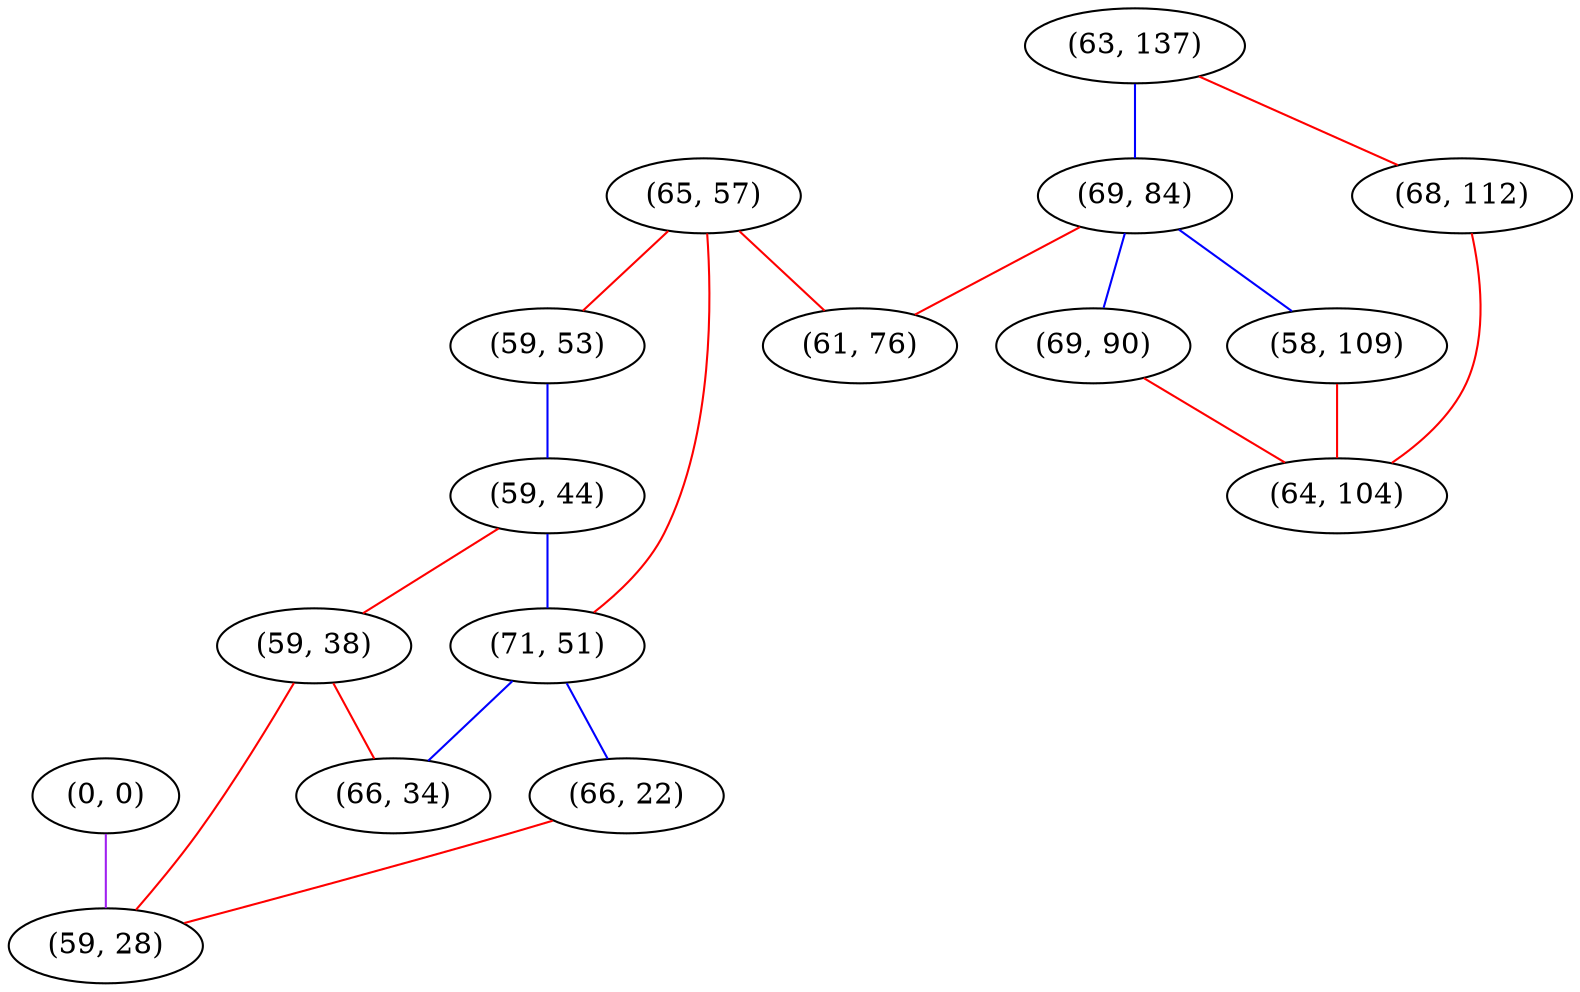 graph "" {
"(0, 0)";
"(65, 57)";
"(63, 137)";
"(59, 53)";
"(59, 44)";
"(69, 84)";
"(59, 38)";
"(68, 112)";
"(71, 51)";
"(61, 76)";
"(66, 22)";
"(69, 90)";
"(66, 34)";
"(58, 109)";
"(64, 104)";
"(59, 28)";
"(0, 0)" -- "(59, 28)"  [color=purple, key=0, weight=4];
"(65, 57)" -- "(71, 51)"  [color=red, key=0, weight=1];
"(65, 57)" -- "(61, 76)"  [color=red, key=0, weight=1];
"(65, 57)" -- "(59, 53)"  [color=red, key=0, weight=1];
"(63, 137)" -- "(69, 84)"  [color=blue, key=0, weight=3];
"(63, 137)" -- "(68, 112)"  [color=red, key=0, weight=1];
"(59, 53)" -- "(59, 44)"  [color=blue, key=0, weight=3];
"(59, 44)" -- "(71, 51)"  [color=blue, key=0, weight=3];
"(59, 44)" -- "(59, 38)"  [color=red, key=0, weight=1];
"(69, 84)" -- "(61, 76)"  [color=red, key=0, weight=1];
"(69, 84)" -- "(69, 90)"  [color=blue, key=0, weight=3];
"(69, 84)" -- "(58, 109)"  [color=blue, key=0, weight=3];
"(59, 38)" -- "(59, 28)"  [color=red, key=0, weight=1];
"(59, 38)" -- "(66, 34)"  [color=red, key=0, weight=1];
"(68, 112)" -- "(64, 104)"  [color=red, key=0, weight=1];
"(71, 51)" -- "(66, 22)"  [color=blue, key=0, weight=3];
"(71, 51)" -- "(66, 34)"  [color=blue, key=0, weight=3];
"(66, 22)" -- "(59, 28)"  [color=red, key=0, weight=1];
"(69, 90)" -- "(64, 104)"  [color=red, key=0, weight=1];
"(58, 109)" -- "(64, 104)"  [color=red, key=0, weight=1];
}
